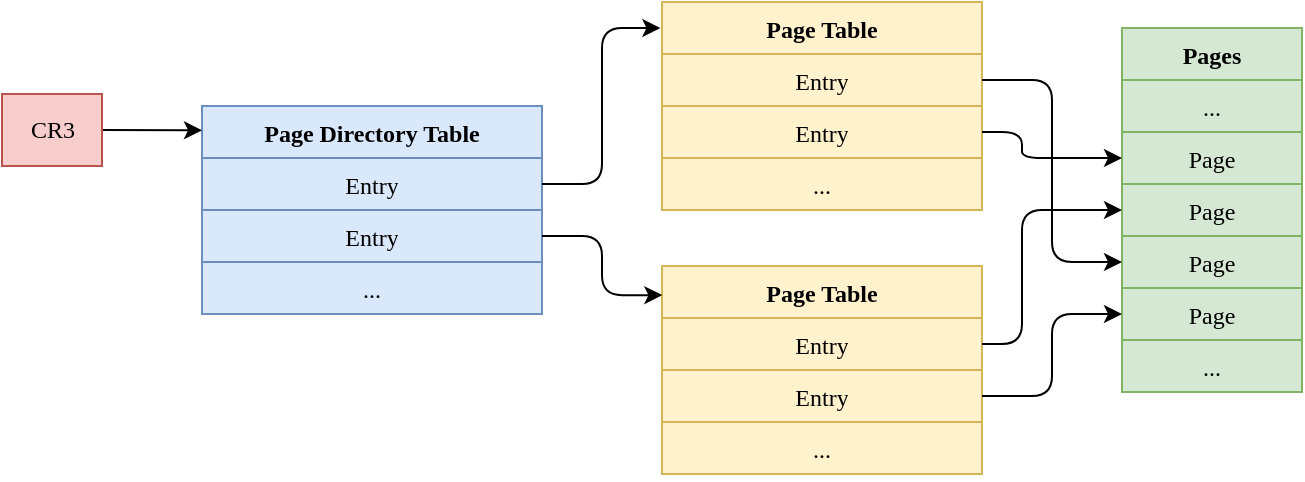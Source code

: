 <mxfile>
    <diagram name="第 1 页" id="mqMLETEW_sxK-47a7DRf">
        <mxGraphModel dx="857" dy="766" grid="1" gridSize="10" guides="1" tooltips="1" connect="1" arrows="1" fold="1" page="1" pageScale="1" pageWidth="827" pageHeight="1169" math="0" shadow="0">
            <root>
                <mxCell id="0"/>
                <mxCell id="1" parent="0"/>
                <mxCell id="SMfsCm32x8PexnDe32GZ-1" value="Page Directory Table" style="swimlane;fontStyle=1;align=center;verticalAlign=top;childLayout=stackLayout;horizontal=1;startSize=26;horizontalStack=0;resizeParent=1;resizeParentMax=0;resizeLast=0;collapsible=1;marginBottom=0;whiteSpace=wrap;html=1;fontFamily=Verdana;fillColor=#dae8fc;strokeColor=#6c8ebf;movable=0;resizable=0;rotatable=0;deletable=0;editable=0;connectable=0;" parent="1" vertex="1">
                    <mxGeometry x="200" y="300" width="170" height="104" as="geometry"/>
                </mxCell>
                <mxCell id="SMfsCm32x8PexnDe32GZ-2" value="Entry" style="text;strokeColor=#6c8ebf;fillColor=#dae8fc;align=center;verticalAlign=top;spacingLeft=4;spacingRight=4;overflow=hidden;rotatable=0;points=[[0,0.5],[1,0.5]];portConstraint=eastwest;whiteSpace=wrap;html=1;fontFamily=Verdana;movable=0;resizable=0;deletable=0;editable=0;connectable=0;" parent="SMfsCm32x8PexnDe32GZ-1" vertex="1">
                    <mxGeometry y="26" width="170" height="26" as="geometry"/>
                </mxCell>
                <mxCell id="SMfsCm32x8PexnDe32GZ-4" value="Entry" style="text;strokeColor=#6c8ebf;fillColor=#dae8fc;align=center;verticalAlign=top;spacingLeft=4;spacingRight=4;overflow=hidden;rotatable=0;points=[[0,0.5],[1,0.5]];portConstraint=eastwest;whiteSpace=wrap;html=1;fontFamily=Verdana;movable=0;resizable=0;deletable=0;editable=0;connectable=0;" parent="SMfsCm32x8PexnDe32GZ-1" vertex="1">
                    <mxGeometry y="52" width="170" height="26" as="geometry"/>
                </mxCell>
                <mxCell id="SMfsCm32x8PexnDe32GZ-199" value="..." style="text;strokeColor=#6c8ebf;fillColor=#dae8fc;align=center;verticalAlign=top;spacingLeft=4;spacingRight=4;overflow=hidden;rotatable=0;points=[[0,0.5],[1,0.5]];portConstraint=eastwest;whiteSpace=wrap;html=1;fontFamily=Verdana;movable=0;resizable=0;deletable=0;editable=0;connectable=0;" parent="SMfsCm32x8PexnDe32GZ-1" vertex="1">
                    <mxGeometry y="78" width="170" height="26" as="geometry"/>
                </mxCell>
                <mxCell id="SMfsCm32x8PexnDe32GZ-202" value="Page Table" style="swimlane;fontStyle=1;align=center;verticalAlign=top;childLayout=stackLayout;horizontal=1;startSize=26;horizontalStack=0;resizeParent=1;resizeParentMax=0;resizeLast=0;collapsible=1;marginBottom=0;whiteSpace=wrap;html=1;fontFamily=Verdana;fillColor=#fff2cc;strokeColor=#d6b656;movable=0;resizable=0;rotatable=0;deletable=0;editable=0;connectable=0;" parent="1" vertex="1">
                    <mxGeometry x="430" y="248" width="160" height="104" as="geometry"/>
                </mxCell>
                <mxCell id="SMfsCm32x8PexnDe32GZ-203" value="Entry" style="text;strokeColor=#d6b656;fillColor=#fff2cc;align=center;verticalAlign=top;spacingLeft=4;spacingRight=4;overflow=hidden;rotatable=0;points=[[0,0.5],[1,0.5]];portConstraint=eastwest;whiteSpace=wrap;html=1;fontFamily=Verdana;movable=0;resizable=0;deletable=0;editable=0;connectable=0;" parent="SMfsCm32x8PexnDe32GZ-202" vertex="1">
                    <mxGeometry y="26" width="160" height="26" as="geometry"/>
                </mxCell>
                <mxCell id="SMfsCm32x8PexnDe32GZ-204" value="Entry" style="text;strokeColor=#d6b656;fillColor=#fff2cc;align=center;verticalAlign=top;spacingLeft=4;spacingRight=4;overflow=hidden;rotatable=0;points=[[0,0.5],[1,0.5]];portConstraint=eastwest;whiteSpace=wrap;html=1;fontFamily=Verdana;movable=0;resizable=0;deletable=0;editable=0;connectable=0;" parent="SMfsCm32x8PexnDe32GZ-202" vertex="1">
                    <mxGeometry y="52" width="160" height="26" as="geometry"/>
                </mxCell>
                <mxCell id="SMfsCm32x8PexnDe32GZ-205" value="..." style="text;strokeColor=#d6b656;fillColor=#fff2cc;align=center;verticalAlign=top;spacingLeft=4;spacingRight=4;overflow=hidden;rotatable=0;points=[[0,0.5],[1,0.5]];portConstraint=eastwest;whiteSpace=wrap;html=1;fontFamily=Verdana;movable=0;resizable=0;deletable=0;editable=0;connectable=0;" parent="SMfsCm32x8PexnDe32GZ-202" vertex="1">
                    <mxGeometry y="78" width="160" height="26" as="geometry"/>
                </mxCell>
                <mxCell id="SMfsCm32x8PexnDe32GZ-210" value="Pages" style="swimlane;fontStyle=1;align=center;verticalAlign=top;childLayout=stackLayout;horizontal=1;startSize=26;horizontalStack=0;resizeParent=1;resizeParentMax=0;resizeLast=0;collapsible=1;marginBottom=0;whiteSpace=wrap;html=1;fontFamily=Verdana;fillColor=#d5e8d4;strokeColor=#82b366;movable=0;resizable=0;rotatable=0;deletable=0;editable=0;connectable=0;" parent="1" vertex="1">
                    <mxGeometry x="660" y="261" width="90" height="182" as="geometry"/>
                </mxCell>
                <mxCell id="2" value="..." style="text;strokeColor=#82b366;fillColor=#d5e8d4;align=center;verticalAlign=top;spacingLeft=4;spacingRight=4;overflow=hidden;rotatable=0;points=[[0,0.5],[1,0.5]];portConstraint=eastwest;whiteSpace=wrap;html=1;fontFamily=Verdana;movable=0;resizable=0;deletable=0;editable=0;connectable=0;" vertex="1" parent="SMfsCm32x8PexnDe32GZ-210">
                    <mxGeometry y="26" width="90" height="26" as="geometry"/>
                </mxCell>
                <mxCell id="5" value="Page" style="text;strokeColor=#82b366;fillColor=#d5e8d4;align=center;verticalAlign=top;spacingLeft=4;spacingRight=4;overflow=hidden;rotatable=0;points=[[0,0.5],[1,0.5]];portConstraint=eastwest;whiteSpace=wrap;html=1;fontFamily=Verdana;movable=0;resizable=0;deletable=0;editable=0;connectable=0;" vertex="1" parent="SMfsCm32x8PexnDe32GZ-210">
                    <mxGeometry y="52" width="90" height="26" as="geometry"/>
                </mxCell>
                <mxCell id="4" value="Page" style="text;strokeColor=#82b366;fillColor=#d5e8d4;align=center;verticalAlign=top;spacingLeft=4;spacingRight=4;overflow=hidden;rotatable=0;points=[[0,0.5],[1,0.5]];portConstraint=eastwest;whiteSpace=wrap;html=1;fontFamily=Verdana;movable=0;resizable=0;deletable=0;editable=0;connectable=0;" vertex="1" parent="SMfsCm32x8PexnDe32GZ-210">
                    <mxGeometry y="78" width="90" height="26" as="geometry"/>
                </mxCell>
                <mxCell id="3" value="Page" style="text;strokeColor=#82b366;fillColor=#d5e8d4;align=center;verticalAlign=top;spacingLeft=4;spacingRight=4;overflow=hidden;rotatable=0;points=[[0,0.5],[1,0.5]];portConstraint=eastwest;whiteSpace=wrap;html=1;fontFamily=Verdana;movable=0;resizable=0;deletable=0;editable=0;connectable=0;" vertex="1" parent="SMfsCm32x8PexnDe32GZ-210">
                    <mxGeometry y="104" width="90" height="26" as="geometry"/>
                </mxCell>
                <mxCell id="SMfsCm32x8PexnDe32GZ-211" value="Page" style="text;strokeColor=#82b366;fillColor=#d5e8d4;align=center;verticalAlign=top;spacingLeft=4;spacingRight=4;overflow=hidden;rotatable=0;points=[[0,0.5],[1,0.5]];portConstraint=eastwest;whiteSpace=wrap;html=1;fontFamily=Verdana;movable=0;resizable=0;deletable=0;editable=0;connectable=0;" parent="SMfsCm32x8PexnDe32GZ-210" vertex="1">
                    <mxGeometry y="130" width="90" height="26" as="geometry"/>
                </mxCell>
                <mxCell id="SMfsCm32x8PexnDe32GZ-213" value="..." style="text;strokeColor=#82b366;fillColor=#d5e8d4;align=center;verticalAlign=top;spacingLeft=4;spacingRight=4;overflow=hidden;rotatable=0;points=[[0,0.5],[1,0.5]];portConstraint=eastwest;whiteSpace=wrap;html=1;fontFamily=Verdana;movable=0;resizable=0;deletable=0;editable=0;connectable=0;" parent="SMfsCm32x8PexnDe32GZ-210" vertex="1">
                    <mxGeometry y="156" width="90" height="26" as="geometry"/>
                </mxCell>
                <mxCell id="9" value="Page Table" style="swimlane;fontStyle=1;align=center;verticalAlign=top;childLayout=stackLayout;horizontal=1;startSize=26;horizontalStack=0;resizeParent=1;resizeParentMax=0;resizeLast=0;collapsible=1;marginBottom=0;whiteSpace=wrap;html=1;fontFamily=Verdana;fillColor=#fff2cc;strokeColor=#d6b656;movable=0;resizable=0;rotatable=0;deletable=0;editable=0;connectable=0;" vertex="1" parent="1">
                    <mxGeometry x="430" y="380" width="160" height="104" as="geometry"/>
                </mxCell>
                <mxCell id="10" value="Entry" style="text;strokeColor=#d6b656;fillColor=#fff2cc;align=center;verticalAlign=top;spacingLeft=4;spacingRight=4;overflow=hidden;rotatable=0;points=[[0,0.5],[1,0.5]];portConstraint=eastwest;whiteSpace=wrap;html=1;fontFamily=Verdana;movable=0;resizable=0;deletable=0;editable=0;connectable=0;" vertex="1" parent="9">
                    <mxGeometry y="26" width="160" height="26" as="geometry"/>
                </mxCell>
                <mxCell id="11" value="Entry" style="text;strokeColor=#d6b656;fillColor=#fff2cc;align=center;verticalAlign=top;spacingLeft=4;spacingRight=4;overflow=hidden;rotatable=0;points=[[0,0.5],[1,0.5]];portConstraint=eastwest;whiteSpace=wrap;html=1;fontFamily=Verdana;movable=0;resizable=0;deletable=0;editable=0;connectable=0;" vertex="1" parent="9">
                    <mxGeometry y="52" width="160" height="26" as="geometry"/>
                </mxCell>
                <mxCell id="12" value="..." style="text;strokeColor=#d6b656;fillColor=#fff2cc;align=center;verticalAlign=top;spacingLeft=4;spacingRight=4;overflow=hidden;rotatable=0;points=[[0,0.5],[1,0.5]];portConstraint=eastwest;whiteSpace=wrap;html=1;fontFamily=Verdana;movable=0;resizable=0;deletable=0;editable=0;connectable=0;" vertex="1" parent="9">
                    <mxGeometry y="78" width="160" height="26" as="geometry"/>
                </mxCell>
                <mxCell id="14" style="edgeStyle=none;html=1;exitX=1;exitY=0.5;exitDx=0;exitDy=0;entryX=0;entryY=0.117;entryDx=0;entryDy=0;entryPerimeter=0;fontFamily=Verdana;movable=0;resizable=0;rotatable=0;deletable=0;editable=0;connectable=0;" edge="1" parent="1" source="13" target="SMfsCm32x8PexnDe32GZ-1">
                    <mxGeometry relative="1" as="geometry"/>
                </mxCell>
                <mxCell id="13" value="CR3" style="html=1;fillColor=#f8cecc;strokeColor=#b85450;fontFamily=Verdana;movable=0;resizable=0;rotatable=0;deletable=0;editable=0;connectable=0;" vertex="1" parent="1">
                    <mxGeometry x="100" y="294" width="50" height="36" as="geometry"/>
                </mxCell>
                <mxCell id="19" style="edgeStyle=orthogonalEdgeStyle;html=1;entryX=-0.005;entryY=0.125;entryDx=0;entryDy=0;entryPerimeter=0;fontFamily=Verdana;movable=0;resizable=0;rotatable=0;deletable=0;editable=0;connectable=0;" edge="1" parent="1" source="SMfsCm32x8PexnDe32GZ-2" target="SMfsCm32x8PexnDe32GZ-202">
                    <mxGeometry relative="1" as="geometry"/>
                </mxCell>
                <mxCell id="20" style="edgeStyle=orthogonalEdgeStyle;html=1;entryX=0.001;entryY=0.14;entryDx=0;entryDy=0;entryPerimeter=0;fontFamily=Verdana;movable=0;resizable=0;rotatable=0;deletable=0;editable=0;connectable=0;" edge="1" parent="1" source="SMfsCm32x8PexnDe32GZ-4" target="9">
                    <mxGeometry relative="1" as="geometry"/>
                </mxCell>
                <mxCell id="22" style="edgeStyle=orthogonalEdgeStyle;html=1;exitX=1;exitY=0.5;exitDx=0;exitDy=0;entryX=0;entryY=0.5;entryDx=0;entryDy=0;fontFamily=Verdana;movable=0;resizable=0;rotatable=0;deletable=0;editable=0;connectable=0;" edge="1" parent="1" source="SMfsCm32x8PexnDe32GZ-203" target="3">
                    <mxGeometry relative="1" as="geometry"/>
                </mxCell>
                <mxCell id="25" style="edgeStyle=orthogonalEdgeStyle;html=1;entryX=0;entryY=0.5;entryDx=0;entryDy=0;fontFamily=Verdana;movable=0;resizable=0;rotatable=0;deletable=0;editable=0;connectable=0;" edge="1" parent="1" source="11" target="SMfsCm32x8PexnDe32GZ-211">
                    <mxGeometry relative="1" as="geometry"/>
                </mxCell>
                <mxCell id="33" style="edgeStyle=orthogonalEdgeStyle;html=1;entryX=0;entryY=0.5;entryDx=0;entryDy=0;fontFamily=Verdana;movable=0;resizable=0;rotatable=0;deletable=0;editable=0;connectable=0;" edge="1" parent="1" source="SMfsCm32x8PexnDe32GZ-204" target="5">
                    <mxGeometry relative="1" as="geometry">
                        <Array as="points">
                            <mxPoint x="610" y="313"/>
                            <mxPoint x="610" y="326"/>
                        </Array>
                    </mxGeometry>
                </mxCell>
                <mxCell id="34" style="edgeStyle=orthogonalEdgeStyle;html=1;entryX=0;entryY=0.5;entryDx=0;entryDy=0;fontFamily=Verdana;movable=0;resizable=0;rotatable=0;deletable=0;editable=0;connectable=0;" edge="1" parent="1" source="10" target="4">
                    <mxGeometry relative="1" as="geometry">
                        <Array as="points">
                            <mxPoint x="610" y="419"/>
                            <mxPoint x="610" y="352"/>
                        </Array>
                    </mxGeometry>
                </mxCell>
            </root>
        </mxGraphModel>
    </diagram>
</mxfile>